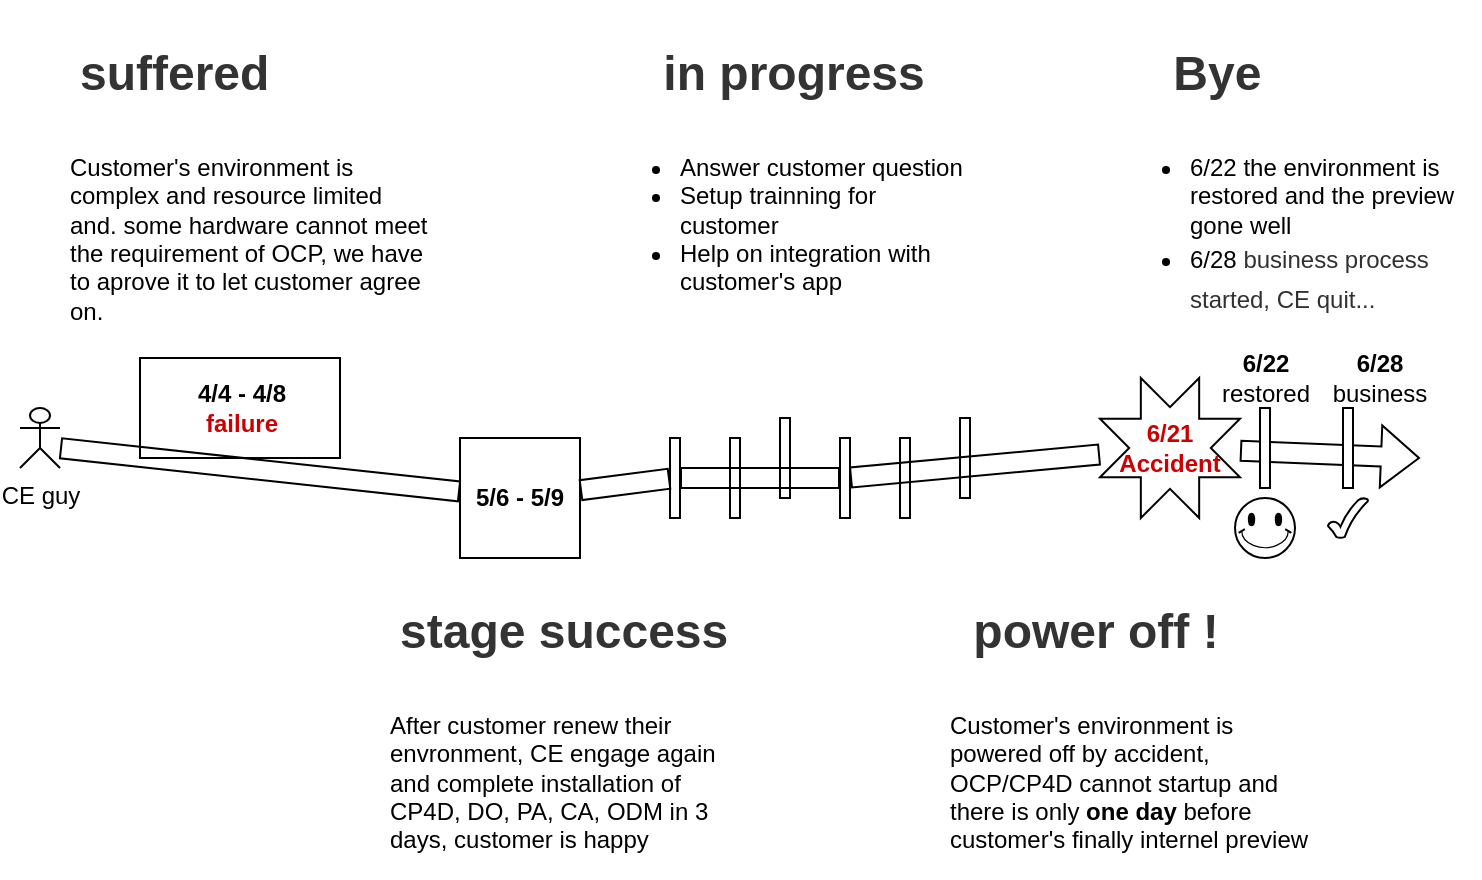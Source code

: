 <mxfile version="17.1.2" type="github">
  <diagram id="BywHLoRQz3fkk1G3sWwl" name="Page-1">
    <mxGraphModel dx="1002" dy="571" grid="1" gridSize="10" guides="1" tooltips="1" connect="1" arrows="1" fold="1" page="1" pageScale="1" pageWidth="827" pageHeight="1169" math="0" shadow="0">
      <root>
        <mxCell id="0" />
        <mxCell id="1" parent="0" />
        <mxCell id="kHvv3OyTEOI5HM_wSSVV-1" value="" style="shape=flexArrow;endArrow=classic;html=1;rounded=0;startArrow=none;" parent="1" source="kHvv3OyTEOI5HM_wSSVV-18" edge="1">
          <mxGeometry width="50" height="50" relative="1" as="geometry">
            <mxPoint x="76.0" y="255.108" as="sourcePoint" />
            <mxPoint x="756" y="260" as="targetPoint" />
          </mxGeometry>
        </mxCell>
        <mxCell id="kHvv3OyTEOI5HM_wSSVV-2" value="" style="rounded=0;whiteSpace=wrap;html=1;" parent="1" vertex="1">
          <mxGeometry x="116" y="210" width="100" height="50" as="geometry" />
        </mxCell>
        <mxCell id="kHvv3OyTEOI5HM_wSSVV-3" value="CE guy" style="shape=umlActor;verticalLabelPosition=bottom;verticalAlign=top;html=1;outlineConnect=0;" parent="1" vertex="1">
          <mxGeometry x="56" y="235" width="20" height="30" as="geometry" />
        </mxCell>
        <mxCell id="kHvv3OyTEOI5HM_wSSVV-4" value="&lt;h2 style=&quot;margin: 23px 10px 25px 5px; padding: 0px; position: relative; zoom: 1; color: rgb(51, 51, 51); font-size: 24px; font-family: Arial, sans-serif; text-size-adjust: auto;&quot; class=&quot;wordbook-js&quot;&gt;&lt;span class=&quot;keyword&quot;&gt;suffered&lt;/span&gt;&lt;/h2&gt;&lt;p&gt;Customer&#39;s environment is complex and resource limited and. some hardware cannot meet the requirement of OCP, we have to aprove it to let customer agree on.&lt;/p&gt;" style="text;html=1;strokeColor=none;fillColor=none;spacing=5;spacingTop=-20;whiteSpace=wrap;overflow=hidden;rounded=0;" parent="1" vertex="1">
          <mxGeometry x="76" y="41" width="190" height="150" as="geometry" />
        </mxCell>
        <mxCell id="kHvv3OyTEOI5HM_wSSVV-5" value="&lt;b&gt;4/4 - 4/8&lt;br&gt;&lt;font color=&quot;#cc0000&quot;&gt;failure&lt;/font&gt;&lt;br&gt;&lt;/b&gt;" style="text;html=1;strokeColor=none;fillColor=none;align=center;verticalAlign=middle;whiteSpace=wrap;rounded=0;" parent="1" vertex="1">
          <mxGeometry x="137" y="210" width="60" height="50" as="geometry" />
        </mxCell>
        <mxCell id="kHvv3OyTEOI5HM_wSSVV-6" value="&lt;b&gt;&lt;font color=&quot;#000000&quot;&gt;5/6 - 5/9&lt;/font&gt;&lt;/b&gt;" style="rounded=0;whiteSpace=wrap;html=1;fontColor=#CC0000;" parent="1" vertex="1">
          <mxGeometry x="276" y="250" width="60" height="60" as="geometry" />
        </mxCell>
        <mxCell id="kHvv3OyTEOI5HM_wSSVV-7" value="" style="shape=flexArrow;endArrow=none;html=1;rounded=0;startArrow=none;" parent="1" target="kHvv3OyTEOI5HM_wSSVV-6" edge="1">
          <mxGeometry width="50" height="50" relative="1" as="geometry">
            <mxPoint x="76.0" y="255.108" as="sourcePoint" />
            <mxPoint x="756" y="260" as="targetPoint" />
          </mxGeometry>
        </mxCell>
        <mxCell id="kHvv3OyTEOI5HM_wSSVV-8" value="&lt;h2 style=&quot;margin: 23px 10px 25px 5px; padding: 0px; position: relative; zoom: 1; color: rgb(51, 51, 51); font-size: 24px; font-family: Arial, sans-serif; text-size-adjust: auto;&quot; class=&quot;wordbook-js&quot;&gt;&lt;span class=&quot;keyword&quot;&gt;stage success&lt;/span&gt;&lt;/h2&gt;&lt;p&gt;After customer renew their envronment, CE engage again and complete installation of CP4D, DO, PA, CA, ODM in 3 days, customer is happy&lt;/p&gt;" style="text;html=1;strokeColor=none;fillColor=none;spacing=5;spacingTop=-20;whiteSpace=wrap;overflow=hidden;rounded=0;" parent="1" vertex="1">
          <mxGeometry x="236" y="320" width="190" height="150" as="geometry" />
        </mxCell>
        <mxCell id="kHvv3OyTEOI5HM_wSSVV-9" value="" style="rounded=0;whiteSpace=wrap;html=1;fontColor=#CC0000;" parent="1" vertex="1">
          <mxGeometry x="381" y="250" width="5" height="40" as="geometry" />
        </mxCell>
        <mxCell id="kHvv3OyTEOI5HM_wSSVV-10" value="" style="shape=flexArrow;endArrow=none;html=1;rounded=0;startArrow=none;" parent="1" source="kHvv3OyTEOI5HM_wSSVV-6" target="kHvv3OyTEOI5HM_wSSVV-9" edge="1">
          <mxGeometry width="50" height="50" relative="1" as="geometry">
            <mxPoint x="336" y="278.667" as="sourcePoint" />
            <mxPoint x="756" y="260" as="targetPoint" />
          </mxGeometry>
        </mxCell>
        <mxCell id="kHvv3OyTEOI5HM_wSSVV-11" value="" style="rounded=0;whiteSpace=wrap;html=1;fontColor=#CC0000;" parent="1" vertex="1">
          <mxGeometry x="411" y="250" width="5" height="40" as="geometry" />
        </mxCell>
        <mxCell id="kHvv3OyTEOI5HM_wSSVV-12" value="" style="rounded=0;whiteSpace=wrap;html=1;fontColor=#CC0000;" parent="1" vertex="1">
          <mxGeometry x="436" y="240" width="5" height="40" as="geometry" />
        </mxCell>
        <mxCell id="kHvv3OyTEOI5HM_wSSVV-13" value="" style="rounded=0;whiteSpace=wrap;html=1;fontColor=#CC0000;" parent="1" vertex="1">
          <mxGeometry x="466" y="250" width="5" height="40" as="geometry" />
        </mxCell>
        <mxCell id="kHvv3OyTEOI5HM_wSSVV-14" value="" style="shape=flexArrow;endArrow=none;html=1;rounded=0;startArrow=none;" parent="1" source="kHvv3OyTEOI5HM_wSSVV-9" target="kHvv3OyTEOI5HM_wSSVV-13" edge="1">
          <mxGeometry width="50" height="50" relative="1" as="geometry">
            <mxPoint x="386" y="269.933" as="sourcePoint" />
            <mxPoint x="756" y="260" as="targetPoint" />
          </mxGeometry>
        </mxCell>
        <mxCell id="kHvv3OyTEOI5HM_wSSVV-15" value="" style="rounded=0;whiteSpace=wrap;html=1;fontColor=#CC0000;" parent="1" vertex="1">
          <mxGeometry x="496" y="250" width="5" height="40" as="geometry" />
        </mxCell>
        <mxCell id="kHvv3OyTEOI5HM_wSSVV-16" value="" style="rounded=0;whiteSpace=wrap;html=1;fontColor=#CC0000;" parent="1" vertex="1">
          <mxGeometry x="526" y="240" width="5" height="40" as="geometry" />
        </mxCell>
        <mxCell id="kHvv3OyTEOI5HM_wSSVV-17" value="&lt;h2 style=&quot;margin: 23px 10px 25px 5px; padding: 0px; position: relative; zoom: 1; color: rgb(51, 51, 51); font-size: 24px; font-family: Arial, sans-serif; text-size-adjust: auto;&quot; class=&quot;wordbook-js&quot;&gt;&lt;span class=&quot;keyword&quot;&gt;&amp;nbsp; &amp;nbsp; in progress&lt;/span&gt;&lt;/h2&gt;&lt;p&gt;&lt;/p&gt;&lt;ul&gt;&lt;li&gt;&lt;span style=&quot;background-color: initial;&quot;&gt;Answer customer question&lt;/span&gt;&lt;/li&gt;&lt;li&gt;&lt;span style=&quot;background-color: initial;&quot;&gt;Setup trainning for customer&lt;/span&gt;&lt;/li&gt;&lt;li&gt;&lt;span style=&quot;background-color: initial;&quot;&gt;Help on integration with customer&#39;s app&lt;/span&gt;&lt;/li&gt;&lt;/ul&gt;&lt;p&gt;&lt;/p&gt;" style="text;html=1;strokeColor=none;fillColor=none;spacing=5;spacingTop=-20;whiteSpace=wrap;overflow=hidden;rounded=0;" parent="1" vertex="1">
          <mxGeometry x="341" y="41" width="190" height="150" as="geometry" />
        </mxCell>
        <mxCell id="kHvv3OyTEOI5HM_wSSVV-18" value="" style="verticalLabelPosition=bottom;verticalAlign=top;html=1;shape=mxgraph.basic.8_point_star;fontColor=#000000;" parent="1" vertex="1">
          <mxGeometry x="596" y="220" width="70" height="70" as="geometry" />
        </mxCell>
        <mxCell id="kHvv3OyTEOI5HM_wSSVV-19" value="" style="shape=flexArrow;endArrow=none;html=1;rounded=0;startArrow=none;" parent="1" source="kHvv3OyTEOI5HM_wSSVV-13" target="kHvv3OyTEOI5HM_wSSVV-18" edge="1">
          <mxGeometry width="50" height="50" relative="1" as="geometry">
            <mxPoint x="471" y="269.913" as="sourcePoint" />
            <mxPoint x="756" y="260" as="targetPoint" />
          </mxGeometry>
        </mxCell>
        <mxCell id="kHvv3OyTEOI5HM_wSSVV-20" value="&lt;font style=&quot;&quot; color=&quot;#cc0000&quot;&gt;&lt;b&gt;6/21&lt;/b&gt;&lt;br&gt;&lt;b&gt;Accident&lt;/b&gt;&lt;br&gt;&lt;/font&gt;" style="text;html=1;strokeColor=none;fillColor=none;align=center;verticalAlign=middle;whiteSpace=wrap;rounded=0;fontColor=#000000;" parent="1" vertex="1">
          <mxGeometry x="601" y="240" width="60" height="30" as="geometry" />
        </mxCell>
        <mxCell id="kHvv3OyTEOI5HM_wSSVV-21" value="&lt;h2 style=&quot;margin: 23px 10px 25px 5px; padding: 0px; position: relative; zoom: 1; color: rgb(51, 51, 51); font-size: 24px; font-family: Arial, sans-serif; text-size-adjust: auto;&quot; class=&quot;wordbook-js&quot;&gt;&lt;span class=&quot;keyword&quot;&gt;&amp;nbsp;power off !&lt;/span&gt;&lt;/h2&gt;&lt;p&gt;&lt;/p&gt;Customer&#39;s environment is powered off by accident, OCP/CP4D cannot startup and there is only &lt;b&gt;one day&lt;/b&gt; before customer&#39;s finally internel preview&lt;br&gt;&lt;p&gt;&lt;/p&gt;" style="text;html=1;strokeColor=none;fillColor=none;spacing=5;spacingTop=-20;whiteSpace=wrap;overflow=hidden;rounded=0;" parent="1" vertex="1">
          <mxGeometry x="516" y="320" width="190" height="150" as="geometry" />
        </mxCell>
        <mxCell id="kHvv3OyTEOI5HM_wSSVV-22" value="" style="rounded=0;whiteSpace=wrap;html=1;fontColor=#CC0000;" parent="1" vertex="1">
          <mxGeometry x="676" y="235" width="5" height="40" as="geometry" />
        </mxCell>
        <mxCell id="kHvv3OyTEOI5HM_wSSVV-23" value="" style="verticalLabelPosition=bottom;verticalAlign=top;html=1;shape=mxgraph.basic.smiley;fontColor=#CC0000;" parent="1" vertex="1">
          <mxGeometry x="663.5" y="280" width="30" height="30" as="geometry" />
        </mxCell>
        <mxCell id="kHvv3OyTEOI5HM_wSSVV-24" value="&lt;font color=&quot;#000000&quot;&gt;&lt;b&gt;6/22&lt;/b&gt;&lt;br&gt;restored&lt;br&gt;&lt;/font&gt;" style="text;html=1;strokeColor=none;fillColor=none;align=center;verticalAlign=middle;whiteSpace=wrap;rounded=0;fontColor=#CC0000;" parent="1" vertex="1">
          <mxGeometry x="648.5" y="205" width="60" height="30" as="geometry" />
        </mxCell>
        <mxCell id="WPRUfjHQ64DDmEAXOKso-1" value="" style="verticalLabelPosition=bottom;verticalAlign=top;html=1;shape=mxgraph.basic.tick" vertex="1" parent="1">
          <mxGeometry x="710" y="280" width="20" height="20" as="geometry" />
        </mxCell>
        <mxCell id="WPRUfjHQ64DDmEAXOKso-2" value="" style="rounded=0;whiteSpace=wrap;html=1;fontColor=#CC0000;" vertex="1" parent="1">
          <mxGeometry x="717.5" y="235" width="5" height="40" as="geometry" />
        </mxCell>
        <mxCell id="WPRUfjHQ64DDmEAXOKso-3" value="&lt;h2 style=&quot;margin: 23px 10px 25px 5px ; padding: 0px ; position: relative ; zoom: 1 ; color: rgb(51 , 51 , 51) ; font-size: 24px ; font-family: &amp;#34;arial&amp;#34; , sans-serif&quot; class=&quot;wordbook-js&quot;&gt;&lt;span class=&quot;keyword&quot;&gt;&amp;nbsp; &amp;nbsp; Bye&lt;br&gt;&lt;/span&gt;&lt;/h2&gt;&lt;p&gt;&lt;/p&gt;&lt;ul&gt;&lt;li&gt;6/22 the environment is restored and the preview gone well&lt;/li&gt;&lt;li style=&quot;line-height: 20px ; margin-bottom: 6px&quot;&gt;6/28 &lt;span class=&quot;def&quot; style=&quot;color: rgb(49 , 49 , 49)&quot;&gt;business process started, CE quit...&lt;br&gt;&lt;/span&gt;&lt;/li&gt;&lt;/ul&gt;&lt;p&gt;&lt;/p&gt;" style="text;html=1;strokeColor=none;fillColor=none;spacing=5;spacingTop=-20;whiteSpace=wrap;overflow=hidden;rounded=0;" vertex="1" parent="1">
          <mxGeometry x="596" y="41" width="190" height="150" as="geometry" />
        </mxCell>
        <mxCell id="WPRUfjHQ64DDmEAXOKso-4" value="&lt;font color=&quot;#000000&quot;&gt;&lt;b&gt;6/28&lt;/b&gt;&lt;br&gt;business&lt;br&gt;&lt;/font&gt;" style="text;html=1;strokeColor=none;fillColor=none;align=center;verticalAlign=middle;whiteSpace=wrap;rounded=0;fontColor=#CC0000;" vertex="1" parent="1">
          <mxGeometry x="706" y="205" width="60" height="30" as="geometry" />
        </mxCell>
      </root>
    </mxGraphModel>
  </diagram>
</mxfile>
